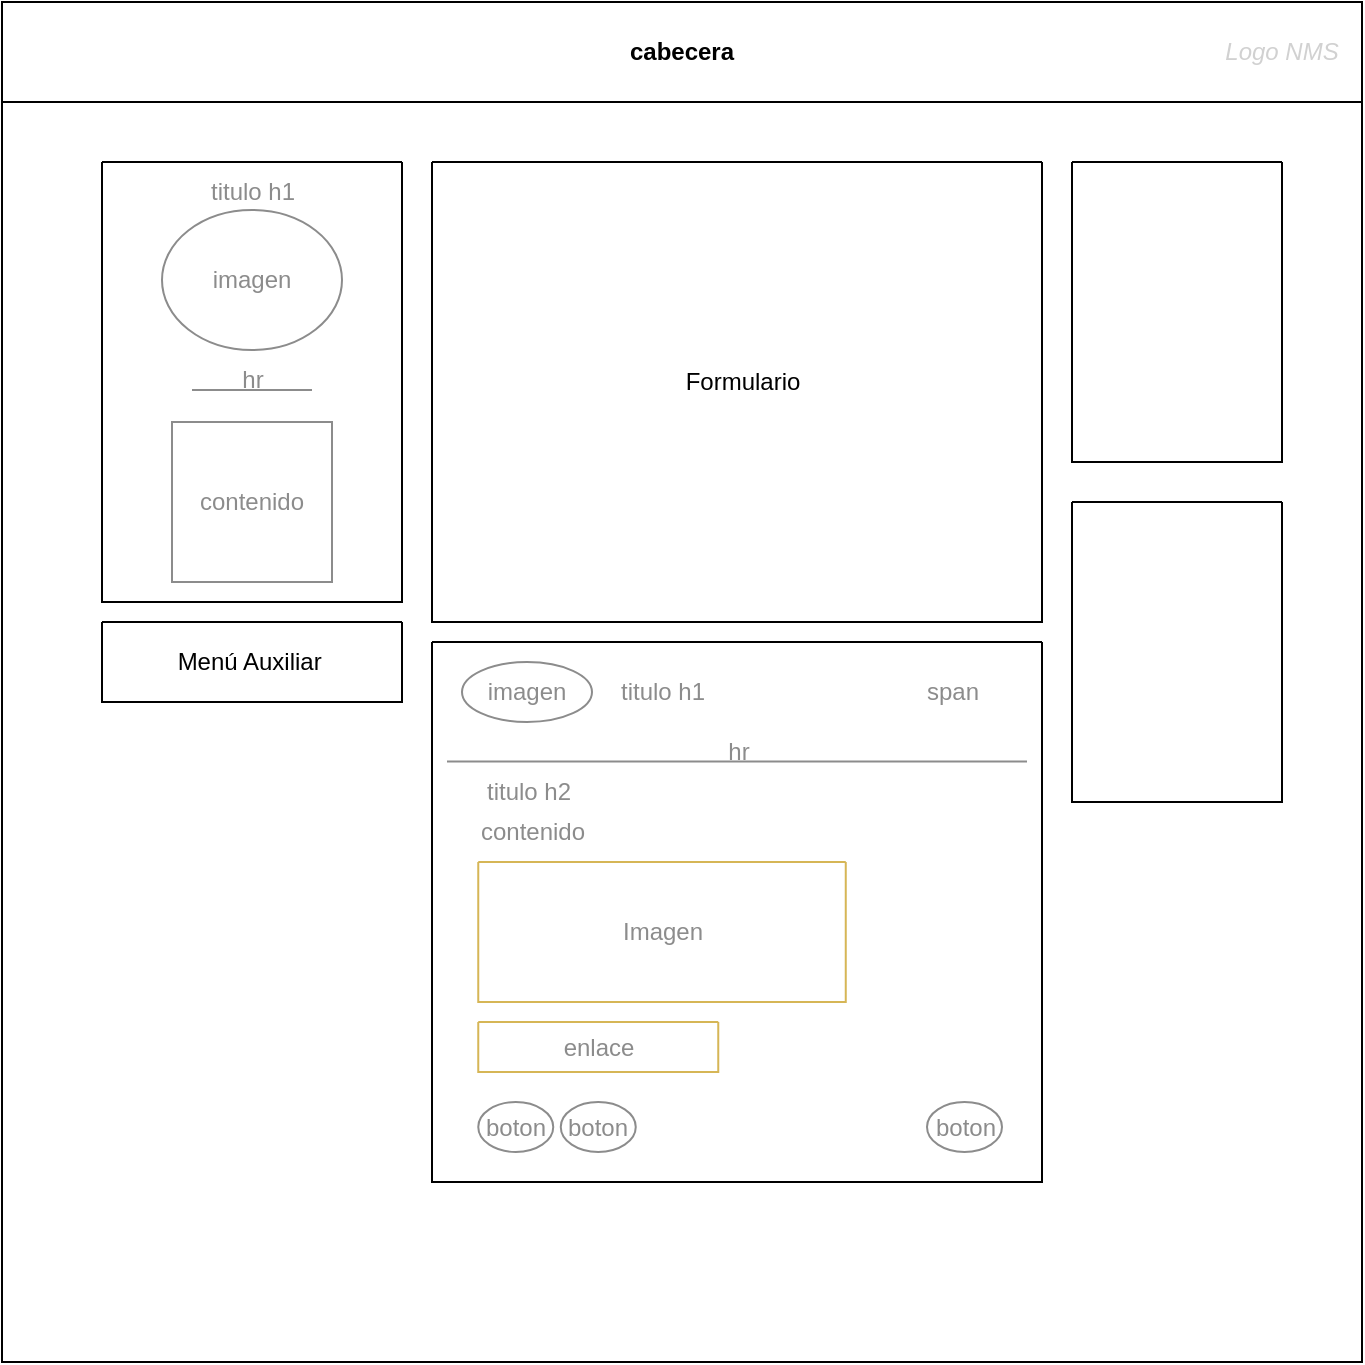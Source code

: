 <mxfile version="23.1.5" type="github">
  <diagram name="Página-1" id="c04ZVbYorzEbiDTh9iGR">
    <mxGraphModel dx="1195" dy="622" grid="1" gridSize="10" guides="1" tooltips="1" connect="1" arrows="1" fold="1" page="1" pageScale="1" pageWidth="1169" pageHeight="827" math="0" shadow="0">
      <root>
        <mxCell id="0" />
        <mxCell id="1" parent="0" />
        <mxCell id="eHCsVr1nam7DjOxQ-WiU-1" value="cabecera" style="swimlane;whiteSpace=wrap;html=1;startSize=50;" vertex="1" parent="1">
          <mxGeometry x="50" y="60" width="680" height="680" as="geometry" />
        </mxCell>
        <mxCell id="eHCsVr1nam7DjOxQ-WiU-5" value="" style="swimlane;whiteSpace=wrap;html=1;startSize=0;" vertex="1" parent="eHCsVr1nam7DjOxQ-WiU-1">
          <mxGeometry x="50" y="80" width="150" height="220" as="geometry" />
        </mxCell>
        <mxCell id="eHCsVr1nam7DjOxQ-WiU-6" value="&lt;font color=&quot;#8c8c8c&quot;&gt;imagen&lt;/font&gt;" style="ellipse;whiteSpace=wrap;html=1;strokeColor=#8C8C8C;" vertex="1" parent="eHCsVr1nam7DjOxQ-WiU-5">
          <mxGeometry x="30" y="24" width="90" height="70" as="geometry" />
        </mxCell>
        <mxCell id="eHCsVr1nam7DjOxQ-WiU-8" value="" style="endArrow=none;html=1;rounded=0;strokeColor=#8C8C8C;" edge="1" parent="eHCsVr1nam7DjOxQ-WiU-5">
          <mxGeometry width="50" height="50" relative="1" as="geometry">
            <mxPoint x="45" y="114" as="sourcePoint" />
            <mxPoint x="105" y="114" as="targetPoint" />
          </mxGeometry>
        </mxCell>
        <mxCell id="eHCsVr1nam7DjOxQ-WiU-9" value="&lt;font color=&quot;#8c8c8c&quot;&gt;hr&lt;/font&gt;" style="text;html=1;align=center;verticalAlign=middle;resizable=0;points=[];autosize=1;strokeColor=none;fillColor=none;" vertex="1" parent="eHCsVr1nam7DjOxQ-WiU-5">
          <mxGeometry x="60" y="94" width="30" height="30" as="geometry" />
        </mxCell>
        <mxCell id="eHCsVr1nam7DjOxQ-WiU-10" value="&lt;font color=&quot;#8c8c8c&quot;&gt;titulo h1&lt;/font&gt;" style="text;html=1;align=center;verticalAlign=middle;resizable=0;points=[];autosize=1;strokeColor=none;fillColor=none;" vertex="1" parent="eHCsVr1nam7DjOxQ-WiU-5">
          <mxGeometry x="40" width="70" height="30" as="geometry" />
        </mxCell>
        <mxCell id="eHCsVr1nam7DjOxQ-WiU-11" value="&lt;font color=&quot;#8c8c8c&quot;&gt;contenido&lt;/font&gt;" style="whiteSpace=wrap;html=1;aspect=fixed;strokeColor=#8C8C8C;" vertex="1" parent="eHCsVr1nam7DjOxQ-WiU-5">
          <mxGeometry x="35" y="130" width="80" height="80" as="geometry" />
        </mxCell>
        <mxCell id="eHCsVr1nam7DjOxQ-WiU-12" value="" style="swimlane;whiteSpace=wrap;html=1;startSize=0;" vertex="1" parent="eHCsVr1nam7DjOxQ-WiU-1">
          <mxGeometry x="50" y="310" width="150" height="40" as="geometry" />
        </mxCell>
        <mxCell id="eHCsVr1nam7DjOxQ-WiU-19" value="Menú Auxiliar&amp;nbsp;" style="text;html=1;align=center;verticalAlign=middle;resizable=0;points=[];autosize=1;strokeColor=none;fillColor=none;" vertex="1" parent="eHCsVr1nam7DjOxQ-WiU-12">
          <mxGeometry x="25" y="5" width="100" height="30" as="geometry" />
        </mxCell>
        <mxCell id="eHCsVr1nam7DjOxQ-WiU-20" value="" style="swimlane;whiteSpace=wrap;html=1;startSize=0;" vertex="1" parent="eHCsVr1nam7DjOxQ-WiU-1">
          <mxGeometry x="215" y="80" width="305" height="230" as="geometry" />
        </mxCell>
        <mxCell id="eHCsVr1nam7DjOxQ-WiU-26" value="Formulario" style="text;html=1;align=center;verticalAlign=middle;resizable=0;points=[];autosize=1;strokeColor=none;fillColor=none;" vertex="1" parent="eHCsVr1nam7DjOxQ-WiU-20">
          <mxGeometry x="115" y="95" width="80" height="30" as="geometry" />
        </mxCell>
        <mxCell id="eHCsVr1nam7DjOxQ-WiU-27" value="" style="swimlane;whiteSpace=wrap;html=1;startSize=0;" vertex="1" parent="eHCsVr1nam7DjOxQ-WiU-1">
          <mxGeometry x="535" y="80" width="105" height="150" as="geometry" />
        </mxCell>
        <mxCell id="eHCsVr1nam7DjOxQ-WiU-34" value="" style="swimlane;whiteSpace=wrap;html=1;startSize=0;" vertex="1" parent="eHCsVr1nam7DjOxQ-WiU-1">
          <mxGeometry x="215" y="320" width="305" height="270" as="geometry" />
        </mxCell>
        <mxCell id="eHCsVr1nam7DjOxQ-WiU-38" value="&lt;font color=&quot;#8c8c8c&quot;&gt;imagen&lt;/font&gt;" style="ellipse;whiteSpace=wrap;html=1;strokeColor=#8C8C8C;" vertex="1" parent="eHCsVr1nam7DjOxQ-WiU-34">
          <mxGeometry x="15" y="10" width="65" height="30" as="geometry" />
        </mxCell>
        <mxCell id="eHCsVr1nam7DjOxQ-WiU-39" value="&lt;font color=&quot;#8c8c8c&quot;&gt;titulo h1&lt;/font&gt;" style="text;html=1;align=center;verticalAlign=middle;resizable=0;points=[];autosize=1;strokeColor=none;fillColor=none;" vertex="1" parent="eHCsVr1nam7DjOxQ-WiU-34">
          <mxGeometry x="80" y="10" width="70" height="30" as="geometry" />
        </mxCell>
        <mxCell id="eHCsVr1nam7DjOxQ-WiU-40" value="&lt;font color=&quot;#8c8c8c&quot;&gt;span&lt;/font&gt;" style="text;html=1;align=center;verticalAlign=middle;resizable=0;points=[];autosize=1;strokeColor=none;fillColor=none;" vertex="1" parent="eHCsVr1nam7DjOxQ-WiU-34">
          <mxGeometry x="235" y="10" width="50" height="30" as="geometry" />
        </mxCell>
        <mxCell id="eHCsVr1nam7DjOxQ-WiU-42" value="&lt;font color=&quot;#8c8c8c&quot;&gt;hr&lt;/font&gt;" style="text;html=1;align=center;verticalAlign=middle;resizable=0;points=[];autosize=1;strokeColor=none;fillColor=none;" vertex="1" parent="eHCsVr1nam7DjOxQ-WiU-34">
          <mxGeometry x="137.5" y="40" width="30" height="30" as="geometry" />
        </mxCell>
        <mxCell id="eHCsVr1nam7DjOxQ-WiU-44" value="" style="endArrow=none;html=1;rounded=0;strokeColor=#8C8C8C;" edge="1" parent="eHCsVr1nam7DjOxQ-WiU-34">
          <mxGeometry width="50" height="50" relative="1" as="geometry">
            <mxPoint x="7.5" y="59.8" as="sourcePoint" />
            <mxPoint x="297.5" y="59.8" as="targetPoint" />
          </mxGeometry>
        </mxCell>
        <mxCell id="eHCsVr1nam7DjOxQ-WiU-45" value="&lt;font color=&quot;#8c8c8c&quot;&gt;titulo h2&lt;/font&gt;" style="text;html=1;align=center;verticalAlign=middle;resizable=0;points=[];autosize=1;strokeColor=none;fillColor=none;" vertex="1" parent="eHCsVr1nam7DjOxQ-WiU-34">
          <mxGeometry x="12.5" y="60" width="70" height="30" as="geometry" />
        </mxCell>
        <mxCell id="eHCsVr1nam7DjOxQ-WiU-46" value="&lt;font color=&quot;#8c8c8c&quot;&gt;contenido&lt;br&gt;&lt;/font&gt;" style="text;html=1;align=center;verticalAlign=middle;resizable=0;points=[];autosize=1;strokeColor=none;fillColor=none;" vertex="1" parent="eHCsVr1nam7DjOxQ-WiU-34">
          <mxGeometry x="10" y="80" width="80" height="30" as="geometry" />
        </mxCell>
        <mxCell id="eHCsVr1nam7DjOxQ-WiU-47" value="" style="swimlane;startSize=0;strokeColor=#d6b656;fillColor=#fff2cc;fillStyle=solid;" vertex="1" parent="eHCsVr1nam7DjOxQ-WiU-34">
          <mxGeometry x="23.13" y="110" width="183.75" height="70" as="geometry" />
        </mxCell>
        <mxCell id="eHCsVr1nam7DjOxQ-WiU-48" value="&lt;font color=&quot;#8c8c8c&quot;&gt;Imagen&lt;/font&gt;" style="text;html=1;align=center;verticalAlign=middle;resizable=0;points=[];autosize=1;strokeColor=none;fillColor=none;" vertex="1" parent="eHCsVr1nam7DjOxQ-WiU-47">
          <mxGeometry x="61.87" y="20" width="60" height="30" as="geometry" />
        </mxCell>
        <mxCell id="eHCsVr1nam7DjOxQ-WiU-61" value="" style="swimlane;startSize=0;strokeColor=#d6b656;fillColor=#fff2cc;fillStyle=solid;" vertex="1" parent="eHCsVr1nam7DjOxQ-WiU-34">
          <mxGeometry x="23.13" y="190" width="120" height="25" as="geometry" />
        </mxCell>
        <mxCell id="eHCsVr1nam7DjOxQ-WiU-62" value="&lt;font color=&quot;#8c8c8c&quot;&gt;enlace&lt;/font&gt;" style="text;html=1;align=center;verticalAlign=middle;resizable=0;points=[];autosize=1;strokeColor=none;fillColor=none;" vertex="1" parent="eHCsVr1nam7DjOxQ-WiU-61">
          <mxGeometry x="30.0" y="-2.5" width="60" height="30" as="geometry" />
        </mxCell>
        <mxCell id="eHCsVr1nam7DjOxQ-WiU-63" value="&lt;font color=&quot;#8c8c8c&quot;&gt;boton&lt;/font&gt;" style="ellipse;whiteSpace=wrap;html=1;strokeColor=#8C8C8C;" vertex="1" parent="eHCsVr1nam7DjOxQ-WiU-34">
          <mxGeometry x="23.13" y="230" width="37.5" height="25" as="geometry" />
        </mxCell>
        <mxCell id="eHCsVr1nam7DjOxQ-WiU-64" value="&lt;font color=&quot;#8c8c8c&quot;&gt;boton&lt;/font&gt;" style="ellipse;whiteSpace=wrap;html=1;strokeColor=#8C8C8C;" vertex="1" parent="eHCsVr1nam7DjOxQ-WiU-34">
          <mxGeometry x="64.38" y="230" width="37.5" height="25" as="geometry" />
        </mxCell>
        <mxCell id="eHCsVr1nam7DjOxQ-WiU-65" value="&lt;font color=&quot;#8c8c8c&quot;&gt;boton&lt;/font&gt;" style="ellipse;whiteSpace=wrap;html=1;strokeColor=#8C8C8C;" vertex="1" parent="eHCsVr1nam7DjOxQ-WiU-34">
          <mxGeometry x="247.5" y="230" width="37.5" height="25" as="geometry" />
        </mxCell>
        <mxCell id="eHCsVr1nam7DjOxQ-WiU-37" value="" style="swimlane;whiteSpace=wrap;html=1;startSize=0;" vertex="1" parent="eHCsVr1nam7DjOxQ-WiU-1">
          <mxGeometry x="535" y="250" width="105" height="150" as="geometry" />
        </mxCell>
        <mxCell id="eHCsVr1nam7DjOxQ-WiU-2" value="&lt;i&gt;&lt;font color=&quot;#d1d1d1&quot;&gt;Logo NMS&lt;/font&gt;&lt;/i&gt;" style="text;html=1;align=center;verticalAlign=middle;whiteSpace=wrap;rounded=0;" vertex="1" parent="1">
          <mxGeometry x="660" y="70" width="60" height="30" as="geometry" />
        </mxCell>
        <mxCell id="eHCsVr1nam7DjOxQ-WiU-3" style="edgeStyle=orthogonalEdgeStyle;rounded=0;orthogonalLoop=1;jettySize=auto;html=1;exitX=0.5;exitY=1;exitDx=0;exitDy=0;" edge="1" parent="1" source="eHCsVr1nam7DjOxQ-WiU-2" target="eHCsVr1nam7DjOxQ-WiU-2">
          <mxGeometry relative="1" as="geometry" />
        </mxCell>
      </root>
    </mxGraphModel>
  </diagram>
</mxfile>
